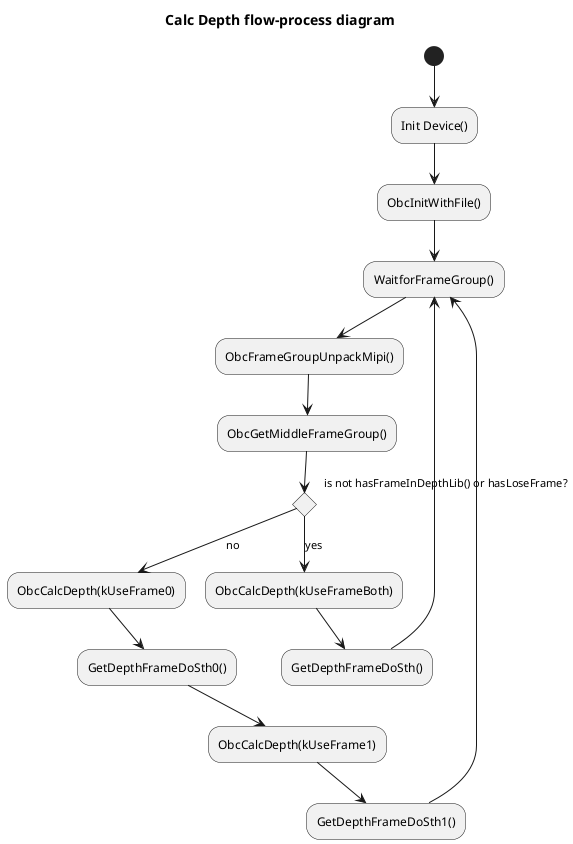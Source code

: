 @startuml
title "Calc Depth flow-process diagram"

(*) --> "Init Device()"
-->"ObcInitWithFile()"

-->"WaitforFrameGroup()"
-->"ObcFrameGroupUnpackMipi()"
-->"ObcGetMiddleFrameGroup()"

if "is not hasFrameInDepthLib() or hasLoseFrame?" then
    -->[yes] "ObcCalcDepth(kUseFrameBoth)"
    -->"GetDepthFrameDoSth()"
    -->"WaitforFrameGroup()"
else
    -->[no] "ObcCalcDepth(kUseFrame0)"
    -->"GetDepthFrameDoSth0()"
    -->"ObcCalcDepth(kUseFrame1)"
    -->"GetDepthFrameDoSth1()"
    -->"WaitforFrameGroup()"
endif



@enduml
